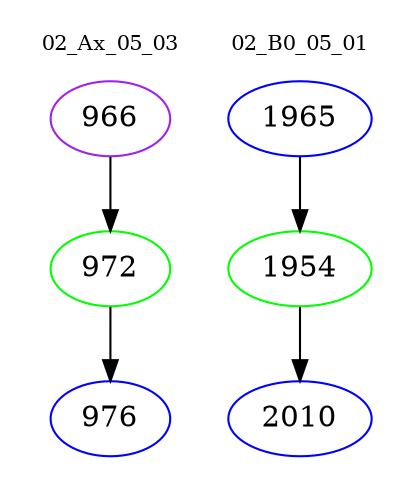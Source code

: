 digraph{
subgraph cluster_0 {
color = white
label = "02_Ax_05_03";
fontsize=10;
T0_966 [label="966", color="purple"]
T0_966 -> T0_972 [color="black"]
T0_972 [label="972", color="green"]
T0_972 -> T0_976 [color="black"]
T0_976 [label="976", color="blue"]
}
subgraph cluster_1 {
color = white
label = "02_B0_05_01";
fontsize=10;
T1_1965 [label="1965", color="blue"]
T1_1965 -> T1_1954 [color="black"]
T1_1954 [label="1954", color="green"]
T1_1954 -> T1_2010 [color="black"]
T1_2010 [label="2010", color="blue"]
}
}
